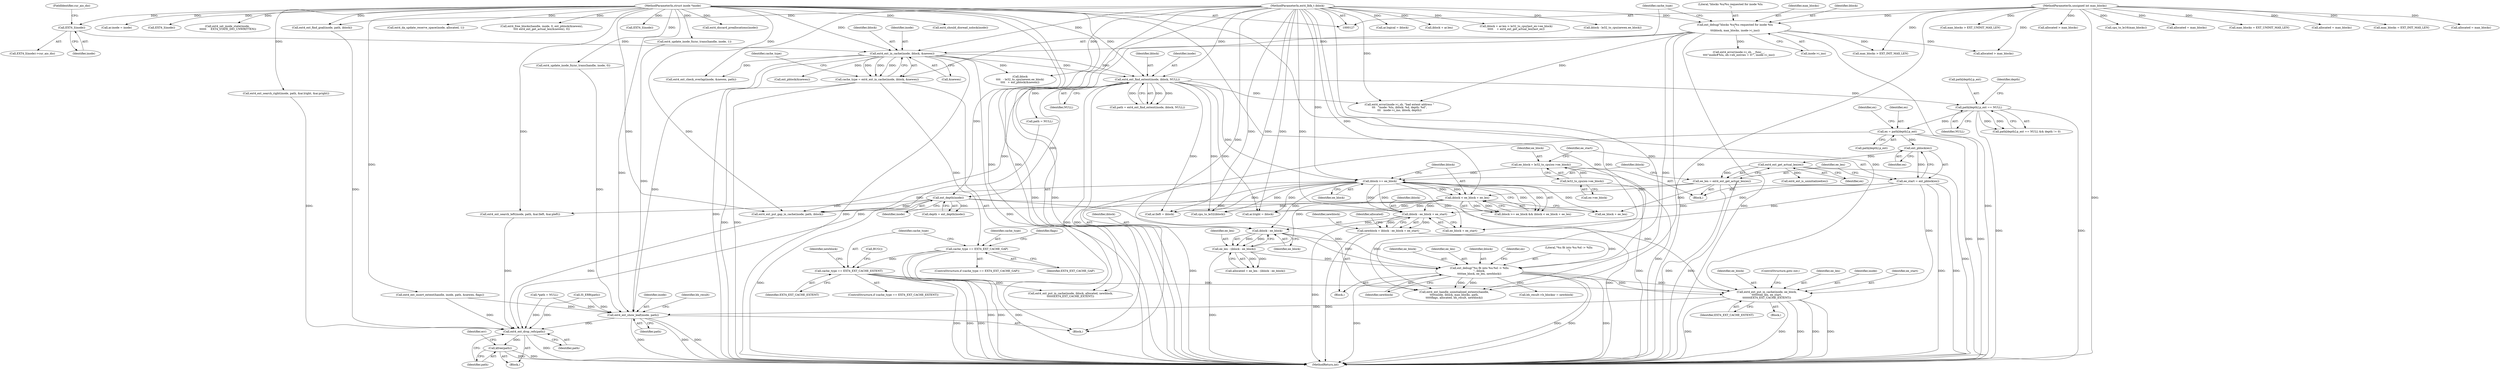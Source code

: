 digraph "0_linux_744692dc059845b2a3022119871846e74d4f6e11@pointer" {
"1000353" [label="(Call,ext4_ext_put_in_cache(inode, ee_block,\n\t\t\t\t\t\t\tee_len, ee_start,\n\t\t\t\t\t\t\tEXT4_EXT_CACHE_EXTENT))"];
"1000253" [label="(Call,ext_depth(inode))"];
"1000235" [label="(Call,ext4_ext_find_extent(inode, iblock, NULL))"];
"1000178" [label="(Call,ext4_ext_in_cache(inode, iblock, &newex))"];
"1000160" [label="(Call,EXT4_I(inode))"];
"1000129" [label="(MethodParameterIn,struct inode *inode)"];
"1000169" [label="(Call,ext_debug(\"blocks %u/%u requested for inode %lu\n\",\n\t\t\tiblock, max_blocks, inode->i_ino))"];
"1000130" [label="(MethodParameterIn,ext4_lblk_t iblock)"];
"1000131" [label="(MethodParameterIn,unsigned int max_blocks)"];
"1000342" [label="(Call,ext_debug(\"%u fit into %u:%d -> %llu\n\", iblock,\n\t\t\t\t\tee_block, ee_len, newblock))"];
"1000339" [label="(Call,iblock - ee_block)"];
"1000330" [label="(Call,iblock - ee_block + ee_start)"];
"1000322" [label="(Call,iblock < ee_block + ee_len)"];
"1000319" [label="(Call,iblock >= ee_block)"];
"1000301" [label="(Call,ee_block = le32_to_cpu(ex->ee_block))"];
"1000303" [label="(Call,le32_to_cpu(ex->ee_block))"];
"1000313" [label="(Call,ee_len = ext4_ext_get_actual_len(ex))"];
"1000315" [label="(Call,ext4_ext_get_actual_len(ex))"];
"1000310" [label="(Call,ext_pblock(ex))"];
"1000290" [label="(Call,ex = path[depth].p_ext)"];
"1000257" [label="(Call,path[depth].p_ext == NULL)"];
"1000308" [label="(Call,ee_start = ext_pblock(ex))"];
"1000337" [label="(Call,ee_len - (iblock - ee_block))"];
"1000328" [label="(Call,newblock = iblock - ee_block + ee_start)"];
"1000201" [label="(Call,cache_type == EXT4_EXT_CACHE_EXTENT)"];
"1000187" [label="(Call,cache_type == EXT4_EXT_CACHE_GAP)"];
"1000176" [label="(Call,cache_type = ext4_ext_in_cache(inode, iblock, &newex))"];
"1000719" [label="(Call,ext4_ext_show_leaf(inode, path))"];
"1000742" [label="(Call,ext4_ext_drop_refs(path))"];
"1000744" [label="(Call,kfree(path))"];
"1000189" [label="(Identifier,EXT4_EXT_CACHE_GAP)"];
"1000265" [label="(Identifier,depth)"];
"1000723" [label="(Identifier,bh_result)"];
"1000482" [label="(Call,ar.inode = inode)"];
"1000308" [label="(Call,ee_start = ext_pblock(ex))"];
"1000235" [label="(Call,ext4_ext_find_extent(inode, iblock, NULL))"];
"1000340" [label="(Identifier,iblock)"];
"1000298" [label="(Identifier,ex)"];
"1000180" [label="(Identifier,iblock)"];
"1000449" [label="(Call,max_blocks = EXT_UNINIT_MAX_LEN)"];
"1000207" [label="(Call,iblock\n\t\t\t\t   - le32_to_cpu(newex.ee_block)\n\t\t\t\t   + ext_pblock(&newex))"];
"1000362" [label="(Call,ext4_ext_handle_uninitialized_extents(handle,\n\t\t\t\t\tinode, iblock, max_blocks, path,\n\t\t\t\t\tflags, allocated, bh_result, newblock))"];
"1000304" [label="(Call,ex->ee_block)"];
"1000573" [label="(Call,ext4_set_inode_state(inode,\n \t\t\t\t\t\t     EXT4_STATE_DIO_UNWRITTEN))"];
"1000254" [label="(Identifier,inode)"];
"1000495" [label="(Call,ar.logical = iblock)"];
"1000176" [label="(Call,cache_type = ext4_ext_in_cache(inode, iblock, &newex))"];
"1000187" [label="(Call,cache_type == EXT4_EXT_CACHE_GAP)"];
"1000131" [label="(MethodParameterIn,unsigned int max_blocks)"];
"1000345" [label="(Identifier,ee_block)"];
"1000577" [label="(Call,ext4_should_dioread_nolock(inode))"];
"1000741" [label="(Block,)"];
"1000713" [label="(Call,allocated > max_blocks)"];
"1000352" [label="(Block,)"];
"1000161" [label="(Identifier,inode)"];
"1000313" [label="(Call,ee_len = ext4_ext_get_actual_len(ex))"];
"1000336" [label="(Identifier,allocated)"];
"1000134" [label="(Block,)"];
"1000601" [label="(Call,iblock + ar.len)"];
"1000330" [label="(Call,iblock - ee_block + ee_start)"];
"1000491" [label="(Call,ext4_ext_find_goal(inode, path, iblock))"];
"1000162" [label="(FieldIdentifier,cur_aio_dio)"];
"1000702" [label="(Call,ext4_update_inode_fsync_trans(handle, inode, 1))"];
"1000309" [label="(Identifier,ee_start)"];
"1000314" [label="(Identifier,ee_len)"];
"1000748" [label="(Identifier,err)"];
"1000188" [label="(Identifier,cache_type)"];
"1000615" [label="(Call,EXT4_I(inode))"];
"1000290" [label="(Call,ex = path[depth].p_ext)"];
"1000206" [label="(Identifier,newblock)"];
"1000466" [label="(Call,ext4_ext_check_overlap(inode, &newex, path))"];
"1000479" [label="(Call,allocated = max_blocks)"];
"1000751" [label="(MethodReturn,int)"];
"1000437" [label="(Call,max_blocks = EXT_INIT_MAX_LEN)"];
"1000650" [label="(Call,ext4_free_blocks(handle, inode, 0, ext_pblock(&newex),\n\t\t\t\t ext4_ext_get_actual_len(&newex), 0))"];
"1000359" [label="(ControlStructure,goto out;)"];
"1000302" [label="(Identifier,ee_block)"];
"1000179" [label="(Identifier,inode)"];
"1000232" [label="(Call,BUG())"];
"1000136" [label="(Call,*path = NULL)"];
"1000356" [label="(Identifier,ee_len)"];
"1000354" [label="(Identifier,inode)"];
"1000253" [label="(Call,ext_depth(inode))"];
"1000236" [label="(Identifier,inode)"];
"1000311" [label="(Identifier,ex)"];
"1000178" [label="(Call,ext4_ext_in_cache(inode, iblock, &newex))"];
"1000716" [label="(Call,allocated = max_blocks)"];
"1000319" [label="(Call,iblock >= ee_block)"];
"1000256" [label="(Call,path[depth].p_ext == NULL && depth != 0)"];
"1000323" [label="(Identifier,iblock)"];
"1000173" [label="(Call,inode->i_ino)"];
"1000346" [label="(Identifier,ee_len)"];
"1000322" [label="(Call,iblock < ee_block + ee_len)"];
"1000744" [label="(Call,kfree(path))"];
"1000200" [label="(ControlStructure,if (cache_type == EXT4_EXT_CACHE_EXTENT))"];
"1000159" [label="(Call,EXT4_I(inode)->cur_aio_dio)"];
"1000238" [label="(Identifier,NULL)"];
"1000172" [label="(Identifier,max_blocks)"];
"1000353" [label="(Call,ext4_ext_put_in_cache(inode, ee_block,\n\t\t\t\t\t\t\tee_len, ee_start,\n\t\t\t\t\t\t\tEXT4_EXT_CACHE_EXTENT))"];
"1000344" [label="(Identifier,iblock)"];
"1000201" [label="(Call,cache_type == EXT4_EXT_CACHE_EXTENT)"];
"1000351" [label="(Identifier,ex)"];
"1000357" [label="(Identifier,ee_start)"];
"1000719" [label="(Call,ext4_ext_show_leaf(inode, path))"];
"1000393" [label="(Call,ext4_ext_search_left(inode, path, &ar.lleft, &ar.pleft))"];
"1000169" [label="(Call,ext_debug(\"blocks %u/%u requested for inode %lu\n\",\n\t\t\tiblock, max_blocks, inode->i_ino))"];
"1000160" [label="(Call,EXT4_I(inode))"];
"1000733" [label="(Call,bh_result->b_blocknr = newblock)"];
"1000329" [label="(Identifier,newblock)"];
"1000386" [label="(Call,ar.lleft = iblock)"];
"1000430" [label="(Call,max_blocks > EXT_INIT_MAX_LEN)"];
"1000292" [label="(Call,path[depth].p_ext)"];
"1000324" [label="(Call,ee_block + ee_len)"];
"1000268" [label="(Call,ext4_error(inode->i_sb, \"bad extent address \"\n\t\t\t   \"inode: %lu, iblock: %d, depth: %d\",\n\t\t\t   inode->i_ino, iblock, depth))"];
"1000130" [label="(MethodParameterIn,ext4_lblk_t iblock)"];
"1000184" [label="(Identifier,cache_type)"];
"1000443" [label="(Call,max_blocks > EXT_UNINIT_MAX_LEN)"];
"1000685" [label="(Call,ext4_da_update_reserve_space(inode, allocated, 1))"];
"1000355" [label="(Identifier,ee_block)"];
"1000332" [label="(Call,ee_block + ee_start)"];
"1000299" [label="(Block,)"];
"1000237" [label="(Identifier,iblock)"];
"1000315" [label="(Call,ext4_ext_get_actual_len(ex))"];
"1000696" [label="(Call,ext4_ext_put_in_cache(inode, iblock, allocated, newblock,\n\t\t\t\t\t\tEXT4_EXT_CACHE_EXTENT))"];
"1000585" [label="(Call,EXT4_I(inode))"];
"1000743" [label="(Identifier,path)"];
"1000240" [label="(Call,IS_ERR(path))"];
"1000328" [label="(Call,newblock = iblock - ee_block + ee_start)"];
"1000407" [label="(Call,ar.lright = iblock)"];
"1000129" [label="(MethodParameterIn,struct inode *inode)"];
"1000186" [label="(ControlStructure,if (cache_type == EXT4_EXT_CACHE_GAP))"];
"1000342" [label="(Call,ext_debug(\"%u fit into %u:%d -> %llu\n\", iblock,\n\t\t\t\t\tee_block, ee_len, newblock))"];
"1000320" [label="(Identifier,iblock)"];
"1000257" [label="(Call,path[depth].p_ext == NULL)"];
"1000627" [label="(Call,ext4_error(inode->i_sb, __func__,\n\t\t\t\t\"inode#%lu, eh->eh_entries = 0!\", inode->i_ino))"];
"1000263" [label="(Identifier,NULL)"];
"1000335" [label="(Call,allocated = ee_len - (iblock - ee_block))"];
"1000721" [label="(Identifier,path)"];
"1000310" [label="(Call,ext_pblock(ex))"];
"1000673" [label="(Call,allocated > max_blocks)"];
"1000214" [label="(Call,ext_pblock(&newex))"];
"1000203" [label="(Identifier,EXT4_EXT_CACHE_EXTENT)"];
"1000177" [label="(Identifier,cache_type)"];
"1000233" [label="(Call,path = ext4_ext_find_extent(inode, iblock, NULL))"];
"1000462" [label="(Call,cpu_to_le16(max_blocks))"];
"1000316" [label="(Identifier,ex)"];
"1000171" [label="(Identifier,iblock)"];
"1000202" [label="(Identifier,cache_type)"];
"1000720" [label="(Identifier,inode)"];
"1000338" [label="(Identifier,ee_len)"];
"1000327" [label="(Block,)"];
"1000456" [label="(Call,cpu_to_le32(iblock))"];
"1000343" [label="(Literal,\"%u fit into %u:%d -> %llu\n\")"];
"1000648" [label="(Call,ext4_discard_preallocations(inode))"];
"1000247" [label="(Call,path = NULL)"];
"1000742" [label="(Call,ext4_ext_drop_refs(path))"];
"1000638" [label="(Call,ext4_ext_insert_extent(handle, inode, path, &newex, flags))"];
"1000600" [label="(Call,iblock + ar.len > le32_to_cpu(last_ex->ee_block)\n\t\t\t\t\t    + ext4_ext_get_actual_len(last_ex))"];
"1000170" [label="(Literal,\"blocks %u/%u requested for inode %lu\n\")"];
"1000291" [label="(Identifier,ex)"];
"1000223" [label="(Call,iblock - le32_to_cpu(newex.ee_block))"];
"1000303" [label="(Call,le32_to_cpu(ex->ee_block))"];
"1000347" [label="(Identifier,newblock)"];
"1000251" [label="(Call,depth = ext_depth(inode))"];
"1000194" [label="(Identifier,flags)"];
"1000258" [label="(Call,path[depth].p_ext)"];
"1000301" [label="(Call,ee_block = le32_to_cpu(ex->ee_block))"];
"1000318" [label="(Call,iblock >= ee_block && iblock < ee_block + ee_len)"];
"1000707" [label="(Call,ext4_update_inode_fsync_trans(handle, inode, 0))"];
"1000339" [label="(Call,iblock - ee_block)"];
"1000350" [label="(Call,ext4_ext_is_uninitialized(ex))"];
"1000676" [label="(Call,allocated = max_blocks)"];
"1000358" [label="(Identifier,EXT4_EXT_CACHE_EXTENT)"];
"1000745" [label="(Identifier,path)"];
"1000337" [label="(Call,ee_len - (iblock - ee_block))"];
"1000414" [label="(Call,ext4_ext_search_right(inode, path, &ar.lright, &ar.pright))"];
"1000181" [label="(Call,&newex)"];
"1000381" [label="(Call,ext4_ext_put_gap_in_cache(inode, path, iblock))"];
"1000341" [label="(Identifier,ee_block)"];
"1000321" [label="(Identifier,ee_block)"];
"1000331" [label="(Identifier,iblock)"];
"1000353" -> "1000352"  [label="AST: "];
"1000353" -> "1000358"  [label="CFG: "];
"1000354" -> "1000353"  [label="AST: "];
"1000355" -> "1000353"  [label="AST: "];
"1000356" -> "1000353"  [label="AST: "];
"1000357" -> "1000353"  [label="AST: "];
"1000358" -> "1000353"  [label="AST: "];
"1000359" -> "1000353"  [label="CFG: "];
"1000353" -> "1000751"  [label="DDG: "];
"1000353" -> "1000751"  [label="DDG: "];
"1000353" -> "1000751"  [label="DDG: "];
"1000353" -> "1000751"  [label="DDG: "];
"1000353" -> "1000751"  [label="DDG: "];
"1000253" -> "1000353"  [label="DDG: "];
"1000129" -> "1000353"  [label="DDG: "];
"1000342" -> "1000353"  [label="DDG: "];
"1000342" -> "1000353"  [label="DDG: "];
"1000308" -> "1000353"  [label="DDG: "];
"1000201" -> "1000353"  [label="DDG: "];
"1000353" -> "1000719"  [label="DDG: "];
"1000253" -> "1000251"  [label="AST: "];
"1000253" -> "1000254"  [label="CFG: "];
"1000254" -> "1000253"  [label="AST: "];
"1000251" -> "1000253"  [label="CFG: "];
"1000253" -> "1000751"  [label="DDG: "];
"1000253" -> "1000251"  [label="DDG: "];
"1000235" -> "1000253"  [label="DDG: "];
"1000129" -> "1000253"  [label="DDG: "];
"1000253" -> "1000362"  [label="DDG: "];
"1000253" -> "1000381"  [label="DDG: "];
"1000253" -> "1000393"  [label="DDG: "];
"1000235" -> "1000233"  [label="AST: "];
"1000235" -> "1000238"  [label="CFG: "];
"1000236" -> "1000235"  [label="AST: "];
"1000237" -> "1000235"  [label="AST: "];
"1000238" -> "1000235"  [label="AST: "];
"1000233" -> "1000235"  [label="CFG: "];
"1000235" -> "1000751"  [label="DDG: "];
"1000235" -> "1000751"  [label="DDG: "];
"1000235" -> "1000233"  [label="DDG: "];
"1000235" -> "1000233"  [label="DDG: "];
"1000235" -> "1000233"  [label="DDG: "];
"1000178" -> "1000235"  [label="DDG: "];
"1000178" -> "1000235"  [label="DDG: "];
"1000129" -> "1000235"  [label="DDG: "];
"1000130" -> "1000235"  [label="DDG: "];
"1000235" -> "1000247"  [label="DDG: "];
"1000235" -> "1000257"  [label="DDG: "];
"1000235" -> "1000268"  [label="DDG: "];
"1000235" -> "1000319"  [label="DDG: "];
"1000235" -> "1000381"  [label="DDG: "];
"1000235" -> "1000386"  [label="DDG: "];
"1000235" -> "1000407"  [label="DDG: "];
"1000235" -> "1000456"  [label="DDG: "];
"1000178" -> "1000176"  [label="AST: "];
"1000178" -> "1000181"  [label="CFG: "];
"1000179" -> "1000178"  [label="AST: "];
"1000180" -> "1000178"  [label="AST: "];
"1000181" -> "1000178"  [label="AST: "];
"1000176" -> "1000178"  [label="CFG: "];
"1000178" -> "1000751"  [label="DDG: "];
"1000178" -> "1000751"  [label="DDG: "];
"1000178" -> "1000751"  [label="DDG: "];
"1000178" -> "1000176"  [label="DDG: "];
"1000178" -> "1000176"  [label="DDG: "];
"1000178" -> "1000176"  [label="DDG: "];
"1000160" -> "1000178"  [label="DDG: "];
"1000129" -> "1000178"  [label="DDG: "];
"1000169" -> "1000178"  [label="DDG: "];
"1000130" -> "1000178"  [label="DDG: "];
"1000178" -> "1000207"  [label="DDG: "];
"1000178" -> "1000214"  [label="DDG: "];
"1000178" -> "1000466"  [label="DDG: "];
"1000178" -> "1000719"  [label="DDG: "];
"1000160" -> "1000159"  [label="AST: "];
"1000160" -> "1000161"  [label="CFG: "];
"1000161" -> "1000160"  [label="AST: "];
"1000162" -> "1000160"  [label="CFG: "];
"1000129" -> "1000160"  [label="DDG: "];
"1000129" -> "1000127"  [label="AST: "];
"1000129" -> "1000751"  [label="DDG: "];
"1000129" -> "1000362"  [label="DDG: "];
"1000129" -> "1000381"  [label="DDG: "];
"1000129" -> "1000393"  [label="DDG: "];
"1000129" -> "1000414"  [label="DDG: "];
"1000129" -> "1000466"  [label="DDG: "];
"1000129" -> "1000482"  [label="DDG: "];
"1000129" -> "1000491"  [label="DDG: "];
"1000129" -> "1000573"  [label="DDG: "];
"1000129" -> "1000577"  [label="DDG: "];
"1000129" -> "1000585"  [label="DDG: "];
"1000129" -> "1000615"  [label="DDG: "];
"1000129" -> "1000638"  [label="DDG: "];
"1000129" -> "1000648"  [label="DDG: "];
"1000129" -> "1000650"  [label="DDG: "];
"1000129" -> "1000685"  [label="DDG: "];
"1000129" -> "1000696"  [label="DDG: "];
"1000129" -> "1000702"  [label="DDG: "];
"1000129" -> "1000707"  [label="DDG: "];
"1000129" -> "1000719"  [label="DDG: "];
"1000169" -> "1000134"  [label="AST: "];
"1000169" -> "1000173"  [label="CFG: "];
"1000170" -> "1000169"  [label="AST: "];
"1000171" -> "1000169"  [label="AST: "];
"1000172" -> "1000169"  [label="AST: "];
"1000173" -> "1000169"  [label="AST: "];
"1000177" -> "1000169"  [label="CFG: "];
"1000169" -> "1000751"  [label="DDG: "];
"1000169" -> "1000751"  [label="DDG: "];
"1000169" -> "1000751"  [label="DDG: "];
"1000130" -> "1000169"  [label="DDG: "];
"1000131" -> "1000169"  [label="DDG: "];
"1000169" -> "1000268"  [label="DDG: "];
"1000169" -> "1000362"  [label="DDG: "];
"1000169" -> "1000430"  [label="DDG: "];
"1000169" -> "1000627"  [label="DDG: "];
"1000169" -> "1000713"  [label="DDG: "];
"1000130" -> "1000127"  [label="AST: "];
"1000130" -> "1000751"  [label="DDG: "];
"1000130" -> "1000207"  [label="DDG: "];
"1000130" -> "1000223"  [label="DDG: "];
"1000130" -> "1000268"  [label="DDG: "];
"1000130" -> "1000319"  [label="DDG: "];
"1000130" -> "1000322"  [label="DDG: "];
"1000130" -> "1000330"  [label="DDG: "];
"1000130" -> "1000339"  [label="DDG: "];
"1000130" -> "1000342"  [label="DDG: "];
"1000130" -> "1000362"  [label="DDG: "];
"1000130" -> "1000381"  [label="DDG: "];
"1000130" -> "1000386"  [label="DDG: "];
"1000130" -> "1000407"  [label="DDG: "];
"1000130" -> "1000456"  [label="DDG: "];
"1000130" -> "1000491"  [label="DDG: "];
"1000130" -> "1000495"  [label="DDG: "];
"1000130" -> "1000600"  [label="DDG: "];
"1000130" -> "1000601"  [label="DDG: "];
"1000130" -> "1000696"  [label="DDG: "];
"1000131" -> "1000127"  [label="AST: "];
"1000131" -> "1000751"  [label="DDG: "];
"1000131" -> "1000362"  [label="DDG: "];
"1000131" -> "1000430"  [label="DDG: "];
"1000131" -> "1000437"  [label="DDG: "];
"1000131" -> "1000443"  [label="DDG: "];
"1000131" -> "1000449"  [label="DDG: "];
"1000131" -> "1000462"  [label="DDG: "];
"1000131" -> "1000479"  [label="DDG: "];
"1000131" -> "1000673"  [label="DDG: "];
"1000131" -> "1000676"  [label="DDG: "];
"1000131" -> "1000713"  [label="DDG: "];
"1000131" -> "1000716"  [label="DDG: "];
"1000342" -> "1000327"  [label="AST: "];
"1000342" -> "1000347"  [label="CFG: "];
"1000343" -> "1000342"  [label="AST: "];
"1000344" -> "1000342"  [label="AST: "];
"1000345" -> "1000342"  [label="AST: "];
"1000346" -> "1000342"  [label="AST: "];
"1000347" -> "1000342"  [label="AST: "];
"1000351" -> "1000342"  [label="CFG: "];
"1000342" -> "1000751"  [label="DDG: "];
"1000342" -> "1000751"  [label="DDG: "];
"1000342" -> "1000751"  [label="DDG: "];
"1000342" -> "1000751"  [label="DDG: "];
"1000339" -> "1000342"  [label="DDG: "];
"1000339" -> "1000342"  [label="DDG: "];
"1000337" -> "1000342"  [label="DDG: "];
"1000328" -> "1000342"  [label="DDG: "];
"1000342" -> "1000362"  [label="DDG: "];
"1000342" -> "1000362"  [label="DDG: "];
"1000342" -> "1000733"  [label="DDG: "];
"1000339" -> "1000337"  [label="AST: "];
"1000339" -> "1000341"  [label="CFG: "];
"1000340" -> "1000339"  [label="AST: "];
"1000341" -> "1000339"  [label="AST: "];
"1000337" -> "1000339"  [label="CFG: "];
"1000339" -> "1000337"  [label="DDG: "];
"1000339" -> "1000337"  [label="DDG: "];
"1000330" -> "1000339"  [label="DDG: "];
"1000319" -> "1000339"  [label="DDG: "];
"1000330" -> "1000328"  [label="AST: "];
"1000330" -> "1000332"  [label="CFG: "];
"1000331" -> "1000330"  [label="AST: "];
"1000332" -> "1000330"  [label="AST: "];
"1000328" -> "1000330"  [label="CFG: "];
"1000330" -> "1000751"  [label="DDG: "];
"1000330" -> "1000328"  [label="DDG: "];
"1000330" -> "1000328"  [label="DDG: "];
"1000322" -> "1000330"  [label="DDG: "];
"1000319" -> "1000330"  [label="DDG: "];
"1000319" -> "1000330"  [label="DDG: "];
"1000308" -> "1000330"  [label="DDG: "];
"1000322" -> "1000318"  [label="AST: "];
"1000322" -> "1000324"  [label="CFG: "];
"1000323" -> "1000322"  [label="AST: "];
"1000324" -> "1000322"  [label="AST: "];
"1000318" -> "1000322"  [label="CFG: "];
"1000322" -> "1000751"  [label="DDG: "];
"1000322" -> "1000318"  [label="DDG: "];
"1000322" -> "1000318"  [label="DDG: "];
"1000319" -> "1000322"  [label="DDG: "];
"1000319" -> "1000322"  [label="DDG: "];
"1000313" -> "1000322"  [label="DDG: "];
"1000322" -> "1000381"  [label="DDG: "];
"1000322" -> "1000386"  [label="DDG: "];
"1000322" -> "1000407"  [label="DDG: "];
"1000322" -> "1000456"  [label="DDG: "];
"1000319" -> "1000318"  [label="AST: "];
"1000319" -> "1000321"  [label="CFG: "];
"1000320" -> "1000319"  [label="AST: "];
"1000321" -> "1000319"  [label="AST: "];
"1000323" -> "1000319"  [label="CFG: "];
"1000318" -> "1000319"  [label="CFG: "];
"1000319" -> "1000751"  [label="DDG: "];
"1000319" -> "1000318"  [label="DDG: "];
"1000319" -> "1000318"  [label="DDG: "];
"1000301" -> "1000319"  [label="DDG: "];
"1000319" -> "1000324"  [label="DDG: "];
"1000319" -> "1000332"  [label="DDG: "];
"1000319" -> "1000381"  [label="DDG: "];
"1000319" -> "1000386"  [label="DDG: "];
"1000319" -> "1000407"  [label="DDG: "];
"1000319" -> "1000456"  [label="DDG: "];
"1000301" -> "1000299"  [label="AST: "];
"1000301" -> "1000303"  [label="CFG: "];
"1000302" -> "1000301"  [label="AST: "];
"1000303" -> "1000301"  [label="AST: "];
"1000309" -> "1000301"  [label="CFG: "];
"1000301" -> "1000751"  [label="DDG: "];
"1000303" -> "1000301"  [label="DDG: "];
"1000303" -> "1000304"  [label="CFG: "];
"1000304" -> "1000303"  [label="AST: "];
"1000303" -> "1000751"  [label="DDG: "];
"1000313" -> "1000299"  [label="AST: "];
"1000313" -> "1000315"  [label="CFG: "];
"1000314" -> "1000313"  [label="AST: "];
"1000315" -> "1000313"  [label="AST: "];
"1000320" -> "1000313"  [label="CFG: "];
"1000313" -> "1000751"  [label="DDG: "];
"1000313" -> "1000751"  [label="DDG: "];
"1000315" -> "1000313"  [label="DDG: "];
"1000313" -> "1000324"  [label="DDG: "];
"1000313" -> "1000337"  [label="DDG: "];
"1000315" -> "1000316"  [label="CFG: "];
"1000316" -> "1000315"  [label="AST: "];
"1000315" -> "1000751"  [label="DDG: "];
"1000310" -> "1000315"  [label="DDG: "];
"1000315" -> "1000350"  [label="DDG: "];
"1000310" -> "1000308"  [label="AST: "];
"1000310" -> "1000311"  [label="CFG: "];
"1000311" -> "1000310"  [label="AST: "];
"1000308" -> "1000310"  [label="CFG: "];
"1000310" -> "1000308"  [label="DDG: "];
"1000290" -> "1000310"  [label="DDG: "];
"1000290" -> "1000134"  [label="AST: "];
"1000290" -> "1000292"  [label="CFG: "];
"1000291" -> "1000290"  [label="AST: "];
"1000292" -> "1000290"  [label="AST: "];
"1000298" -> "1000290"  [label="CFG: "];
"1000290" -> "1000751"  [label="DDG: "];
"1000290" -> "1000751"  [label="DDG: "];
"1000257" -> "1000290"  [label="DDG: "];
"1000257" -> "1000256"  [label="AST: "];
"1000257" -> "1000263"  [label="CFG: "];
"1000258" -> "1000257"  [label="AST: "];
"1000263" -> "1000257"  [label="AST: "];
"1000265" -> "1000257"  [label="CFG: "];
"1000256" -> "1000257"  [label="CFG: "];
"1000257" -> "1000751"  [label="DDG: "];
"1000257" -> "1000751"  [label="DDG: "];
"1000257" -> "1000256"  [label="DDG: "];
"1000257" -> "1000256"  [label="DDG: "];
"1000308" -> "1000299"  [label="AST: "];
"1000309" -> "1000308"  [label="AST: "];
"1000314" -> "1000308"  [label="CFG: "];
"1000308" -> "1000751"  [label="DDG: "];
"1000308" -> "1000751"  [label="DDG: "];
"1000308" -> "1000332"  [label="DDG: "];
"1000337" -> "1000335"  [label="AST: "];
"1000338" -> "1000337"  [label="AST: "];
"1000335" -> "1000337"  [label="CFG: "];
"1000337" -> "1000751"  [label="DDG: "];
"1000337" -> "1000335"  [label="DDG: "];
"1000337" -> "1000335"  [label="DDG: "];
"1000328" -> "1000327"  [label="AST: "];
"1000329" -> "1000328"  [label="AST: "];
"1000336" -> "1000328"  [label="CFG: "];
"1000328" -> "1000751"  [label="DDG: "];
"1000201" -> "1000200"  [label="AST: "];
"1000201" -> "1000203"  [label="CFG: "];
"1000202" -> "1000201"  [label="AST: "];
"1000203" -> "1000201"  [label="AST: "];
"1000206" -> "1000201"  [label="CFG: "];
"1000232" -> "1000201"  [label="CFG: "];
"1000201" -> "1000751"  [label="DDG: "];
"1000201" -> "1000751"  [label="DDG: "];
"1000201" -> "1000751"  [label="DDG: "];
"1000187" -> "1000201"  [label="DDG: "];
"1000201" -> "1000696"  [label="DDG: "];
"1000187" -> "1000186"  [label="AST: "];
"1000187" -> "1000189"  [label="CFG: "];
"1000188" -> "1000187"  [label="AST: "];
"1000189" -> "1000187"  [label="AST: "];
"1000194" -> "1000187"  [label="CFG: "];
"1000202" -> "1000187"  [label="CFG: "];
"1000187" -> "1000751"  [label="DDG: "];
"1000187" -> "1000751"  [label="DDG: "];
"1000187" -> "1000751"  [label="DDG: "];
"1000176" -> "1000187"  [label="DDG: "];
"1000176" -> "1000134"  [label="AST: "];
"1000177" -> "1000176"  [label="AST: "];
"1000184" -> "1000176"  [label="CFG: "];
"1000176" -> "1000751"  [label="DDG: "];
"1000176" -> "1000751"  [label="DDG: "];
"1000719" -> "1000134"  [label="AST: "];
"1000719" -> "1000721"  [label="CFG: "];
"1000720" -> "1000719"  [label="AST: "];
"1000721" -> "1000719"  [label="AST: "];
"1000723" -> "1000719"  [label="CFG: "];
"1000719" -> "1000751"  [label="DDG: "];
"1000719" -> "1000751"  [label="DDG: "];
"1000719" -> "1000751"  [label="DDG: "];
"1000707" -> "1000719"  [label="DDG: "];
"1000702" -> "1000719"  [label="DDG: "];
"1000638" -> "1000719"  [label="DDG: "];
"1000240" -> "1000719"  [label="DDG: "];
"1000136" -> "1000719"  [label="DDG: "];
"1000719" -> "1000742"  [label="DDG: "];
"1000742" -> "1000741"  [label="AST: "];
"1000742" -> "1000743"  [label="CFG: "];
"1000743" -> "1000742"  [label="AST: "];
"1000745" -> "1000742"  [label="CFG: "];
"1000742" -> "1000751"  [label="DDG: "];
"1000247" -> "1000742"  [label="DDG: "];
"1000638" -> "1000742"  [label="DDG: "];
"1000381" -> "1000742"  [label="DDG: "];
"1000491" -> "1000742"  [label="DDG: "];
"1000414" -> "1000742"  [label="DDG: "];
"1000240" -> "1000742"  [label="DDG: "];
"1000136" -> "1000742"  [label="DDG: "];
"1000393" -> "1000742"  [label="DDG: "];
"1000742" -> "1000744"  [label="DDG: "];
"1000744" -> "1000741"  [label="AST: "];
"1000744" -> "1000745"  [label="CFG: "];
"1000745" -> "1000744"  [label="AST: "];
"1000748" -> "1000744"  [label="CFG: "];
"1000744" -> "1000751"  [label="DDG: "];
"1000744" -> "1000751"  [label="DDG: "];
}
